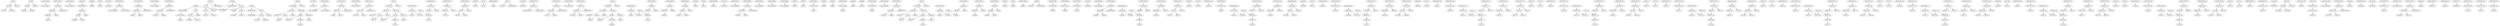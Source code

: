 digraph A { 
MUL578 -> NUM577
MUL578 -> NUM576
DIV579 -> MUL578
DIV579 -> NUM575
MUL603 -> NUM602
MUL603 -> NUM601
DIV604 -> MUL603
DIV604 -> NUM600
EXPRSTMR618 -> NULL_EXPR617
DEREF620 -> VAR619
ASSIGN623 -> DEREF620
ASSIGN623 -> VAR622
COMMA624 -> ASSIGN623
COMMA624 -> MEMZERO621
EXPRSTMR625 -> COMMA624
EXPRSTMR628 -> NULL_EXPR627
ADD636 -> NUM635
ADD636 -> VAR634
ASSIGN637 -> ADD636
ASSIGN637 -> VAR633
EXPRSTMR632 -> ASSIGN637
BLOCK631 -> EXPRSTMR632
ADDR641 -> VAR640
NOT643 -> CAS638
BLOCK616 -> BLOCK626
COMMA649 -> NULL_EXPR648
COMMA649 -> NULL_EXPR647
EXPRSTMR650 -> COMMA649
ASSIGN654 -> VAR651
ASSIGN654 -> VAR653
COMMA655 -> ASSIGN654
COMMA655 -> MEMZERO652
EXPRSTMR656 -> COMMA655
EXPRSTMR660 -> NULL_EXPR659
ASSIGN664 -> NUM661
ASSIGN664 -> VAR663
COMMA665 -> ASSIGN664
COMMA665 -> MEMZERO662
EXPRSTMR666 -> COMMA665
MUL671 -> NUM670
MUL671 -> NUM669
LT672 -> MUL671
LT672 -> VAR668
FOR658 -> LT672
ADD676 -> NUM675
ADD676 -> VAR673
ADDR677 -> VAR673
ASSIGN679 -> ADDR677
ASSIGN679 -> VAR678
DEREF681 -> VAR680
ADD682 -> NUM675
ADD682 -> DEREF681
DEREF684 -> VAR683
ASSIGN685 -> ADD682
ASSIGN685 -> DEREF684
COMMA686 -> ASSIGN685
COMMA686 -> ASSIGN679
ADD687 -> NUM674
ADD687 -> COMMA686
FOR658 -> CAST0
FUNCCALL691 -> VAR689
EXPRSTMR688 -> FUNCCALL691
FOR658 -> EXPRSTMR688
BLOCK646 -> BLOCK657
COMMA697 -> NULL_EXPR696
COMMA697 -> NULL_EXPR695
EXPRSTMR698 -> COMMA697
ASSIGN702 -> VAR699
ASSIGN702 -> VAR701
COMMA703 -> ASSIGN702
COMMA703 -> MEMZERO700
EXPRSTMR704 -> COMMA703
EXPRSTMR708 -> NULL_EXPR707
ASSIGN712 -> NUM709
ASSIGN712 -> VAR711
COMMA713 -> ASSIGN712
COMMA713 -> MEMZERO710
EXPRSTMR714 -> COMMA713
MUL719 -> NUM718
MUL719 -> NUM717
LT720 -> MUL719
LT720 -> VAR716
FOR706 -> LT720
ADD724 -> NUM723
ADD724 -> VAR721
ADDR725 -> VAR721
ASSIGN727 -> ADDR725
ASSIGN727 -> VAR726
DEREF729 -> VAR728
ADD730 -> NUM723
ADD730 -> DEREF729
DEREF732 -> VAR731
ASSIGN733 -> ADD730
ASSIGN733 -> DEREF732
COMMA734 -> ASSIGN733
COMMA734 -> ASSIGN727
ADD735 -> NUM722
ADD735 -> COMMA734
FOR706 -> CAST0
DEREF738 -> VAR737
ADD741 -> NUM740
ADD741 -> DEREF738
ADDR742 -> DEREF738
ASSIGN744 -> ADDR742
ASSIGN744 -> VAR743
EXPRSTMR745 -> ASSIGN744
ASSIGN747 -> NUM740
ASSIGN747 -> VAR746
EXPRSTMR748 -> ASSIGN747
DEREF750 -> VAR749
ASSIGN752 -> DEREF750
ASSIGN752 -> VAR751
EXPRSTMR753 -> ASSIGN752
ADD757 -> VAR755
ADD757 -> VAR756
ASSIGN759 -> ADD757
ASSIGN759 -> VAR758
EXPRSTMR761 -> ASSIGN759
ADDR765 -> VAR764
NOT767 -> CAS762
EXPRSTMR769 -> VAR768
ADD771 -> NUM739
ADD771 -> STMTEXPR770
EXPRSTMR736 -> CAST0
FOR706 -> EXPRSTMR736
BLOCK694 -> BLOCK705
COMMA777 -> NULL_EXPR776
COMMA777 -> NULL_EXPR775
EXPRSTMR778 -> COMMA777
ASSIGN782 -> VAR779
ASSIGN782 -> VAR781
COMMA783 -> ASSIGN782
COMMA783 -> MEMZERO780
EXPRSTMR784 -> COMMA783
EXPRSTMR788 -> NULL_EXPR787
ASSIGN792 -> NUM789
ASSIGN792 -> VAR791
COMMA793 -> ASSIGN792
COMMA793 -> MEMZERO790
EXPRSTMR794 -> COMMA793
MUL799 -> NUM798
MUL799 -> NUM797
LT800 -> MUL799
LT800 -> VAR796
FOR786 -> LT800
ADD804 -> NUM803
ADD804 -> VAR801
ADDR805 -> VAR801
ASSIGN807 -> ADDR805
ASSIGN807 -> VAR806
DEREF809 -> VAR808
ADD810 -> NUM803
ADD810 -> DEREF809
DEREF812 -> VAR811
ASSIGN813 -> ADD810
ASSIGN813 -> DEREF812
COMMA814 -> ASSIGN813
COMMA814 -> ASSIGN807
ADD815 -> NUM802
ADD815 -> COMMA814
FOR786 -> CAST0
DEREF818 -> VAR817
ADD820 -> NUM819
ADD820 -> DEREF818
ADDR821 -> DEREF818
ASSIGN823 -> ADDR821
ASSIGN823 -> VAR822
EXPRSTMR824 -> ASSIGN823
ASSIGN826 -> NUM819
ASSIGN826 -> VAR825
EXPRSTMR827 -> ASSIGN826
DEREF829 -> VAR828
ASSIGN831 -> DEREF829
ASSIGN831 -> VAR830
EXPRSTMR832 -> ASSIGN831
ADD836 -> VAR834
ADD836 -> VAR835
ASSIGN838 -> ADD836
ASSIGN838 -> VAR837
EXPRSTMR840 -> ASSIGN838
ADDR844 -> VAR843
NOT846 -> CAS841
EXPRSTMR848 -> VAR847
EXPRSTMR816 -> STMTEXPR849
FOR786 -> EXPRSTMR816
BLOCK774 -> BLOCK785
EXPRSTMR854 -> NULL_EXPR853
ASSIGN858 -> NUM855
ASSIGN858 -> VAR857
COMMA859 -> ASSIGN858
COMMA859 -> MEMZERO856
EXPRSTMR860 -> COMMA859
EXPRSTMR863 -> NULL_EXPR862
EXPRSTMR866 -> NULL_EXPR865
EXPRSTMR869 -> NULL_EXPR868
ADDR874 -> VAR873
ADDR878 -> VAR877
FUNCCALL879 -> VAR872
EXPRSTMR871 -> FUNCCALL879
ADDR883 -> VAR882
ADDR887 -> VAR886
FUNCCALL888 -> VAR881
EXPRSTMR880 -> FUNCCALL888
ADDR892 -> VAR891
ADDR896 -> VAR895
FUNCCALL897 -> VAR890
EXPRSTMR889 -> FUNCCALL897
EXPRSTMR900 -> NULL_EXPR899
ASSIGN904 -> NUM901
ASSIGN904 -> VAR903
COMMA905 -> ASSIGN904
COMMA905 -> MEMZERO902
EXPRSTMR906 -> COMMA905
MUL911 -> NUM910
MUL911 -> NUM909
LT912 -> MUL911
LT912 -> VAR908
FOR898 -> LT912
ADD916 -> NUM915
ADD916 -> VAR913
ADDR917 -> VAR913
ASSIGN919 -> ADDR917
ASSIGN919 -> VAR918
DEREF921 -> VAR920
ADD922 -> NUM915
ADD922 -> DEREF921
DEREF924 -> VAR923
ASSIGN925 -> ADD922
ASSIGN925 -> DEREF924
COMMA926 -> ASSIGN925
COMMA926 -> ASSIGN919
ADD927 -> NUM914
ADD927 -> COMMA926
FOR898 -> CAST0
ADD932 -> NUM931
ADD932 -> VAR929
ADDR933 -> VAR929
ASSIGN935 -> ADDR933
ASSIGN935 -> VAR934
EXPRSTMR936 -> ASSIGN935
ASSIGN938 -> NUM931
ASSIGN938 -> VAR937
EXPRSTMR939 -> ASSIGN938
DEREF941 -> VAR940
ASSIGN943 -> DEREF941
ASSIGN943 -> VAR942
EXPRSTMR944 -> ASSIGN943
ADD948 -> VAR946
ADD948 -> VAR947
ASSIGN950 -> ADD948
ASSIGN950 -> VAR949
EXPRSTMR952 -> ASSIGN950
ADDR956 -> VAR955
NOT958 -> CAS953
EXPRSTMR960 -> VAR959
ADD962 -> NUM930
ADD962 -> STMTEXPR961
EXPRSTMR928 -> CAST0
FOR898 -> EXPRSTMR928
FUNCCALL967 -> VAR964
EXPRSTMR963 -> FUNCCALL967
FUNCCALL972 -> VAR969
EXPRSTMR968 -> FUNCCALL972
FUNCCALL977 -> VAR974
EXPRSTMR973 -> FUNCCALL977
BLOCK852 -> BLOCK861
EXPRSTMR982 -> NULL_EXPR981
ASSIGN986 -> NUM983
ASSIGN986 -> VAR985
COMMA987 -> ASSIGN986
COMMA987 -> MEMZERO984
EXPRSTMR988 -> COMMA987
ADDR994 -> VAR993
DEREF995 -> ADDR994
ADD997 -> NUM996
ADD997 -> DEREF995
ADDR998 -> DEREF995
ASSIGN1000 -> ADDR998
ASSIGN1000 -> VAR999
EXPRSTMR1001 -> ASSIGN1000
ASSIGN1003 -> NUM996
ASSIGN1003 -> VAR1002
EXPRSTMR1004 -> ASSIGN1003
DEREF1006 -> VAR1005
ASSIGN1008 -> DEREF1006
ASSIGN1008 -> VAR1007
EXPRSTMR1009 -> ASSIGN1008
ADD1013 -> VAR1011
ADD1013 -> VAR1012
ASSIGN1015 -> ADD1013
ASSIGN1015 -> VAR1014
EXPRSTMR1017 -> ASSIGN1015
ADDR1021 -> VAR1020
NOT1023 -> CAS1018
EXPRSTMR1025 -> VAR1024
FUNCCALL1028 -> VAR991
EXPRSTMR990 -> FUNCCALL1028
ADDR1033 -> VAR1032
DEREF1034 -> ADDR1033
ADD1036 -> NUM1035
ADD1036 -> DEREF1034
ADDR1037 -> DEREF1034
ASSIGN1039 -> ADDR1037
ASSIGN1039 -> VAR1038
EXPRSTMR1040 -> ASSIGN1039
ASSIGN1042 -> NUM1035
ASSIGN1042 -> VAR1041
EXPRSTMR1043 -> ASSIGN1042
DEREF1045 -> VAR1044
ASSIGN1047 -> DEREF1045
ASSIGN1047 -> VAR1046
EXPRSTMR1048 -> ASSIGN1047
ADD1052 -> VAR1050
ADD1052 -> VAR1051
ASSIGN1054 -> ADD1052
ASSIGN1054 -> VAR1053
EXPRSTMR1056 -> ASSIGN1054
ADDR1060 -> VAR1059
NOT1062 -> CAS1057
EXPRSTMR1064 -> VAR1063
FUNCCALL1067 -> VAR1030
EXPRSTMR1029 -> FUNCCALL1067
ADDR1072 -> VAR1071
DEREF1073 -> ADDR1072
ADD1075 -> NUM1074
ADD1075 -> DEREF1073
ADDR1076 -> DEREF1073
ASSIGN1078 -> ADDR1076
ASSIGN1078 -> VAR1077
EXPRSTMR1079 -> ASSIGN1078
ASSIGN1081 -> NUM1074
ASSIGN1081 -> VAR1080
EXPRSTMR1082 -> ASSIGN1081
DEREF1084 -> VAR1083
ASSIGN1086 -> DEREF1084
ASSIGN1086 -> VAR1085
EXPRSTMR1087 -> ASSIGN1086
ADD1091 -> VAR1089
ADD1091 -> VAR1090
ASSIGN1093 -> ADD1091
ASSIGN1093 -> VAR1092
EXPRSTMR1095 -> ASSIGN1093
ADDR1099 -> VAR1098
NOT1101 -> CAS1096
EXPRSTMR1103 -> VAR1102
FUNCCALL1106 -> VAR1069
EXPRSTMR1068 -> FUNCCALL1106
ADDR1111 -> VAR1110
DEREF1112 -> ADDR1111
SUB1114 -> NUM1113
SUB1114 -> DEREF1112
ADDR1115 -> DEREF1112
ASSIGN1117 -> ADDR1115
ASSIGN1117 -> VAR1116
EXPRSTMR1118 -> ASSIGN1117
ASSIGN1120 -> NUM1113
ASSIGN1120 -> VAR1119
EXPRSTMR1121 -> ASSIGN1120
DEREF1123 -> VAR1122
ASSIGN1125 -> DEREF1123
ASSIGN1125 -> VAR1124
EXPRSTMR1126 -> ASSIGN1125
SUB1130 -> VAR1128
SUB1130 -> VAR1129
ASSIGN1132 -> SUB1130
ASSIGN1132 -> VAR1131
EXPRSTMR1134 -> ASSIGN1132
ADDR1138 -> VAR1137
NOT1140 -> CAS1135
EXPRSTMR1142 -> VAR1141
FUNCCALL1145 -> VAR1108
EXPRSTMR1107 -> FUNCCALL1145
ADDR1150 -> VAR1149
DEREF1151 -> ADDR1150
SUB1153 -> NUM1152
SUB1153 -> DEREF1151
ADDR1154 -> DEREF1151
ASSIGN1156 -> ADDR1154
ASSIGN1156 -> VAR1155
EXPRSTMR1157 -> ASSIGN1156
ASSIGN1159 -> NUM1152
ASSIGN1159 -> VAR1158
EXPRSTMR1160 -> ASSIGN1159
DEREF1162 -> VAR1161
ASSIGN1164 -> DEREF1162
ASSIGN1164 -> VAR1163
EXPRSTMR1165 -> ASSIGN1164
SUB1169 -> VAR1167
SUB1169 -> VAR1168
ASSIGN1171 -> SUB1169
ASSIGN1171 -> VAR1170
EXPRSTMR1173 -> ASSIGN1171
ADDR1177 -> VAR1176
NOT1179 -> CAS1174
EXPRSTMR1181 -> VAR1180
FUNCCALL1184 -> VAR1147
EXPRSTMR1146 -> FUNCCALL1184
ADDR1189 -> VAR1188
DEREF1190 -> ADDR1189
BITOR1192 -> NUM1191
BITOR1192 -> DEREF1190
ADDR1193 -> DEREF1190
ASSIGN1195 -> ADDR1193
ASSIGN1195 -> VAR1194
EXPRSTMR1196 -> ASSIGN1195
ASSIGN1198 -> NUM1191
ASSIGN1198 -> VAR1197
EXPRSTMR1199 -> ASSIGN1198
DEREF1201 -> VAR1200
ASSIGN1203 -> DEREF1201
ASSIGN1203 -> VAR1202
EXPRSTMR1204 -> ASSIGN1203
BITOR1208 -> VAR1206
BITOR1208 -> VAR1207
ASSIGN1210 -> BITOR1208
ASSIGN1210 -> VAR1209
EXPRSTMR1212 -> ASSIGN1210
ADDR1216 -> VAR1215
NOT1218 -> CAS1213
EXPRSTMR1220 -> VAR1219
FUNCCALL1223 -> VAR1186
EXPRSTMR1185 -> FUNCCALL1223
ADDR1228 -> VAR1227
DEREF1229 -> ADDR1228
BITOR1231 -> NUM1230
BITOR1231 -> DEREF1229
ADDR1232 -> DEREF1229
ASSIGN1234 -> ADDR1232
ASSIGN1234 -> VAR1233
EXPRSTMR1235 -> ASSIGN1234
ASSIGN1237 -> NUM1230
ASSIGN1237 -> VAR1236
EXPRSTMR1238 -> ASSIGN1237
DEREF1240 -> VAR1239
ASSIGN1242 -> DEREF1240
ASSIGN1242 -> VAR1241
EXPRSTMR1243 -> ASSIGN1242
BITOR1247 -> VAR1245
BITOR1247 -> VAR1246
ASSIGN1249 -> BITOR1247
ASSIGN1249 -> VAR1248
EXPRSTMR1251 -> ASSIGN1249
ADDR1255 -> VAR1254
NOT1257 -> CAS1252
EXPRSTMR1259 -> VAR1258
FUNCCALL1262 -> VAR1225
EXPRSTMR1224 -> FUNCCALL1262
ADDR1267 -> VAR1266
DEREF1268 -> ADDR1267
BITAND1270 -> NUM1269
BITAND1270 -> DEREF1268
ADDR1271 -> DEREF1268
ASSIGN1273 -> ADDR1271
ASSIGN1273 -> VAR1272
EXPRSTMR1274 -> ASSIGN1273
ASSIGN1276 -> NUM1269
ASSIGN1276 -> VAR1275
EXPRSTMR1277 -> ASSIGN1276
DEREF1279 -> VAR1278
ASSIGN1281 -> DEREF1279
ASSIGN1281 -> VAR1280
EXPRSTMR1282 -> ASSIGN1281
BITAND1286 -> VAR1284
BITAND1286 -> VAR1285
ASSIGN1288 -> BITAND1286
ASSIGN1288 -> VAR1287
EXPRSTMR1290 -> ASSIGN1288
ADDR1294 -> VAR1293
NOT1296 -> CAS1291
EXPRSTMR1298 -> VAR1297
FUNCCALL1301 -> VAR1264
EXPRSTMR1263 -> FUNCCALL1301
ADDR1306 -> VAR1305
DEREF1307 -> ADDR1306
BITXOR1309 -> NUM1308
BITXOR1309 -> DEREF1307
ADDR1310 -> DEREF1307
ASSIGN1312 -> ADDR1310
ASSIGN1312 -> VAR1311
EXPRSTMR1313 -> ASSIGN1312
ASSIGN1315 -> NUM1308
ASSIGN1315 -> VAR1314
EXPRSTMR1316 -> ASSIGN1315
DEREF1318 -> VAR1317
ASSIGN1320 -> DEREF1318
ASSIGN1320 -> VAR1319
EXPRSTMR1321 -> ASSIGN1320
BITXOR1325 -> VAR1323
BITXOR1325 -> VAR1324
ASSIGN1327 -> BITXOR1325
ASSIGN1327 -> VAR1326
EXPRSTMR1329 -> ASSIGN1327
ADDR1333 -> VAR1332
NOT1335 -> CAS1330
EXPRSTMR1337 -> VAR1336
FUNCCALL1340 -> VAR1303
EXPRSTMR1302 -> FUNCCALL1340
ADDR1345 -> VAR1344
DEREF1346 -> ADDR1345
ADD1348 -> NUM1347
ADD1348 -> DEREF1346
ADDR1349 -> DEREF1346
ASSIGN1351 -> ADDR1349
ASSIGN1351 -> VAR1350
EXPRSTMR1352 -> ASSIGN1351
ASSIGN1354 -> NUM1347
ASSIGN1354 -> VAR1353
EXPRSTMR1355 -> ASSIGN1354
DEREF1357 -> VAR1356
ASSIGN1359 -> DEREF1357
ASSIGN1359 -> VAR1358
EXPRSTMR1360 -> ASSIGN1359
ADD1364 -> VAR1362
ADD1364 -> VAR1363
ASSIGN1366 -> ADD1364
ASSIGN1366 -> VAR1365
EXPRSTMR1368 -> ASSIGN1366
ADDR1372 -> VAR1371
NOT1374 -> CAS1369
EXPRSTMR1376 -> VAR1375
FUNCCALL1379 -> VAR1342
EXPRSTMR1341 -> FUNCCALL1379
BLOCK980 -> BLOCK989
MUL1385 -> NUM1384
MUL1385 -> NUM1383
MUL1387 -> NUM1386
MUL1387 -> MUL1385
FUNCCALL1389 -> VAR1388
FUNCCALL1391 -> VAR1382
EXPRSTMR1381 -> FUNCCALL1391
EXPRSTMR1398 -> NULL_EXPR1397
ASSIGN1402 -> NUM1399
ASSIGN1402 -> VAR1401
COMMA1403 -> ASSIGN1402
COMMA1403 -> MEMZERO1400
EXPRSTMR1404 -> COMMA1403
ADDR1409 -> VAR1408
EXPRSTMR1406 -> EXCH1407
BLOCK1396 -> BLOCK1405
FUNCCALL1412 -> VAR1393
EXPRSTMR1392 -> FUNCCALL1412
EXPRSTMR1419 -> NULL_EXPR1418
ASSIGN1423 -> NUM1420
ASSIGN1423 -> VAR1422
COMMA1424 -> ASSIGN1423
COMMA1424 -> MEMZERO1421
EXPRSTMR1425 -> COMMA1424
ADDR1430 -> VAR1429
EXPRSTMR1427 -> EXCH1428
EXPRSTMR1432 -> VAR1433
BLOCK1417 -> BLOCK1426
FUNCCALL1435 -> VAR1414
EXPRSTMR1413 -> FUNCCALL1435
FUNCCALL1438 -> VAR1437
EXPRSTMR1436 -> FUNCCALL1438
FUNCCALL1442 -> VAR1440
EXPRSTMR1439 -> FUNCCALL1442
BLOCK1380 -> EXPRSTMR1381
}
